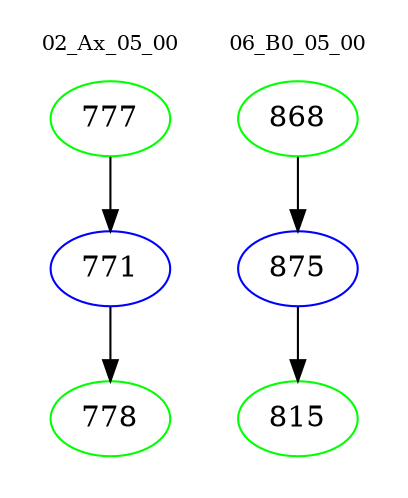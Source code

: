 digraph{
subgraph cluster_0 {
color = white
label = "02_Ax_05_00";
fontsize=10;
T0_777 [label="777", color="green"]
T0_777 -> T0_771 [color="black"]
T0_771 [label="771", color="blue"]
T0_771 -> T0_778 [color="black"]
T0_778 [label="778", color="green"]
}
subgraph cluster_1 {
color = white
label = "06_B0_05_00";
fontsize=10;
T1_868 [label="868", color="green"]
T1_868 -> T1_875 [color="black"]
T1_875 [label="875", color="blue"]
T1_875 -> T1_815 [color="black"]
T1_815 [label="815", color="green"]
}
}

